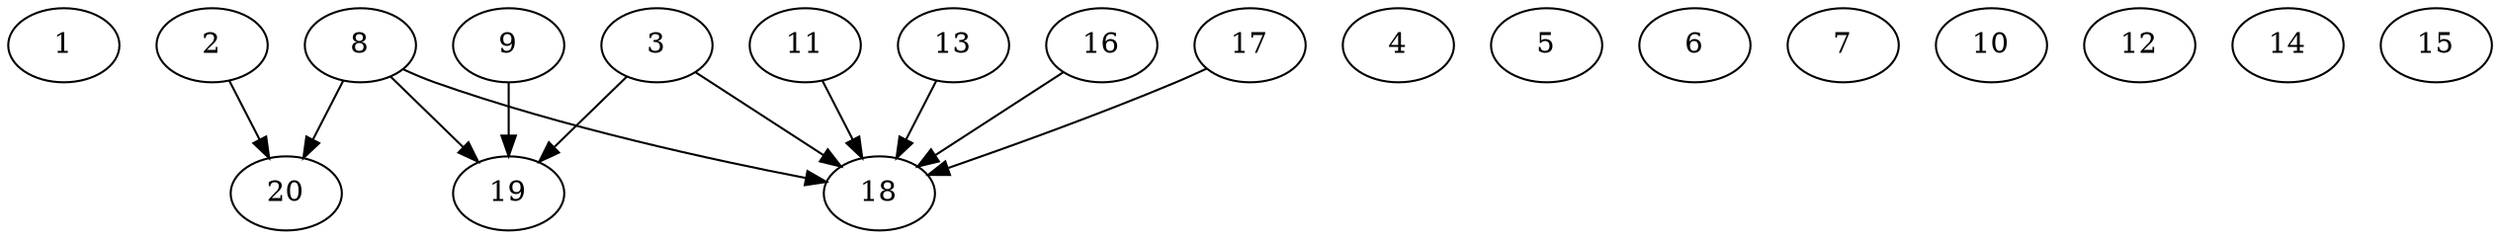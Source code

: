 // DAG automatically generated by daggen at Thu Oct  3 13:58:43 2019
// ./daggen --dot -n 20 --ccr 0.4 --fat 0.9 --regular 0.7 --density 0.5 --mindata 5242880 --maxdata 52428800 
digraph G {
  1 [size="39170560", alpha="0.08", expect_size="15668224"] 
  2 [size="59788800", alpha="0.02", expect_size="23915520"] 
  2 -> 20 [size ="23915520"]
  3 [size="95488000", alpha="0.06", expect_size="38195200"] 
  3 -> 18 [size ="38195200"]
  3 -> 19 [size ="38195200"]
  4 [size="89566720", alpha="0.16", expect_size="35826688"] 
  5 [size="112980480", alpha="0.13", expect_size="45192192"] 
  6 [size="111813120", alpha="0.10", expect_size="44725248"] 
  7 [size="43486720", alpha="0.00", expect_size="17394688"] 
  8 [size="63308800", alpha="0.06", expect_size="25323520"] 
  8 -> 18 [size ="25323520"]
  8 -> 19 [size ="25323520"]
  8 -> 20 [size ="25323520"]
  9 [size="31633920", alpha="0.00", expect_size="12653568"] 
  9 -> 19 [size ="12653568"]
  10 [size="30003200", alpha="0.19", expect_size="12001280"] 
  11 [size="97387520", alpha="0.03", expect_size="38955008"] 
  11 -> 18 [size ="38955008"]
  12 [size="28687360", alpha="0.19", expect_size="11474944"] 
  13 [size="37591040", alpha="0.05", expect_size="15036416"] 
  13 -> 18 [size ="15036416"]
  14 [size="72517120", alpha="0.01", expect_size="29006848"] 
  15 [size="47275520", alpha="0.02", expect_size="18910208"] 
  16 [size="125056000", alpha="0.18", expect_size="50022400"] 
  16 -> 18 [size ="50022400"]
  17 [size="67921920", alpha="0.06", expect_size="27168768"] 
  17 -> 18 [size ="27168768"]
  18 [size="69734400", alpha="0.12", expect_size="27893760"] 
  19 [size="105530880", alpha="0.00", expect_size="42212352"] 
  20 [size="107468800", alpha="0.05", expect_size="42987520"] 
}
